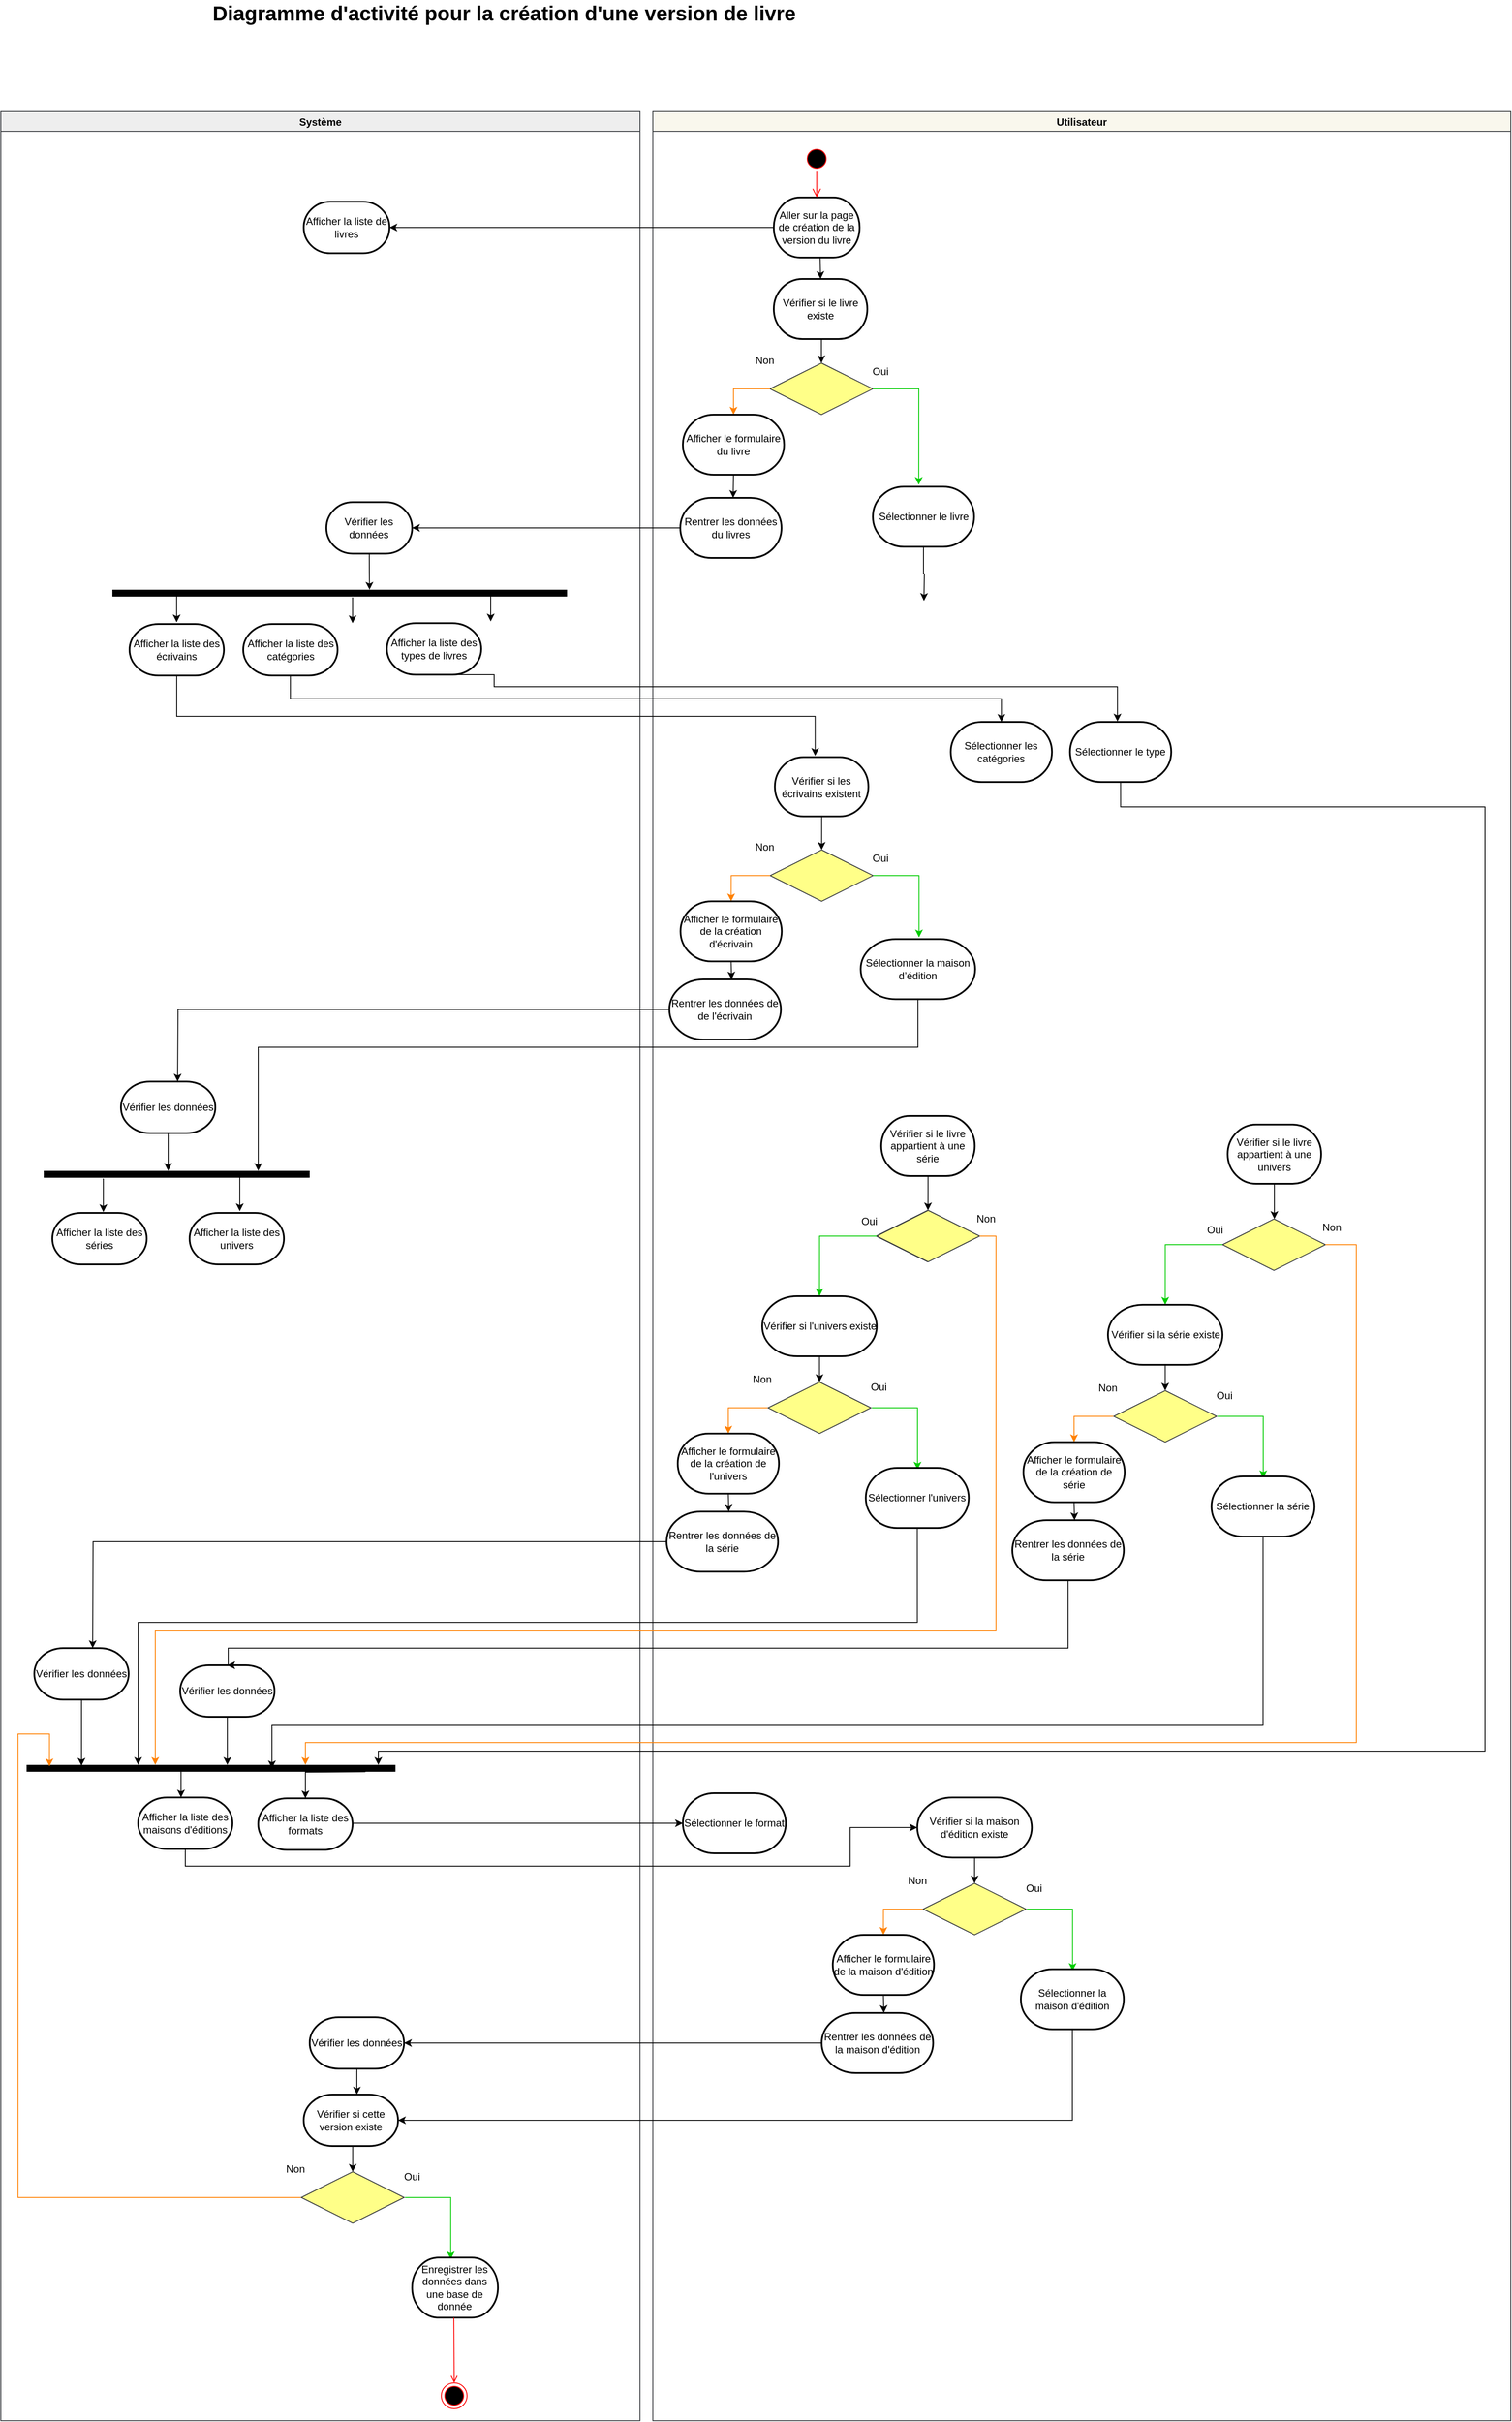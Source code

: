 <mxfile version="20.8.20" type="github"><diagram id="vqC2mFW4HvGlkNuLK0up" name="Page-1"><mxGraphModel dx="2544" dy="755" grid="1" gridSize="10" guides="1" tooltips="1" connect="1" arrows="1" fold="1" page="1" pageScale="1" pageWidth="1169" pageHeight="1654" math="0" shadow="0"><root><mxCell id="0"/><mxCell id="1" parent="0"/><mxCell id="XFr-2iS9YjRfgRAXZtEG-104" value="Système" style="swimlane;strokeWidth=1;startSize=23;fillColor=#eeeeee;strokeColor=#36393d;gradientColor=none;swimlaneFillColor=default;" parent="1" vertex="1"><mxGeometry x="-130" y="280" width="745" height="2690" as="geometry"/></mxCell><mxCell id="-LpXlav8uHPvm0gaR7sH-255" value="Afficher la liste de livres" style="strokeWidth=2;html=1;shape=mxgraph.flowchart.terminator;whiteSpace=wrap;" parent="XFr-2iS9YjRfgRAXZtEG-104" vertex="1"><mxGeometry x="353" y="105" width="100" height="60" as="geometry"/></mxCell><mxCell id="SMSk38Dg5xrXoP6J3pRU-22" style="edgeStyle=orthogonalEdgeStyle;rounded=0;orthogonalLoop=1;jettySize=auto;html=1;exitX=0.5;exitY=1;exitDx=0;exitDy=0;exitPerimeter=0;" edge="1" parent="XFr-2iS9YjRfgRAXZtEG-104" source="SMSk38Dg5xrXoP6J3pRU-20"><mxGeometry relative="1" as="geometry"><mxPoint x="429.765" y="557" as="targetPoint"/></mxGeometry></mxCell><mxCell id="SMSk38Dg5xrXoP6J3pRU-20" value="Vérifier les données" style="strokeWidth=2;html=1;shape=mxgraph.flowchart.terminator;whiteSpace=wrap;" vertex="1" parent="XFr-2iS9YjRfgRAXZtEG-104"><mxGeometry x="379.45" y="455" width="100" height="60" as="geometry"/></mxCell><mxCell id="SMSk38Dg5xrXoP6J3pRU-23" value="" style="line;strokeWidth=8;fillColor=none;align=left;verticalAlign=middle;spacingTop=-1;spacingLeft=3;spacingRight=3;rotatable=0;labelPosition=right;points=[];portConstraint=eastwest;" vertex="1" parent="XFr-2iS9YjRfgRAXZtEG-104"><mxGeometry x="130" y="557" width="530" height="8" as="geometry"/></mxCell><mxCell id="SMSk38Dg5xrXoP6J3pRU-24" value="Afficher la liste des écrivains" style="strokeWidth=2;html=1;shape=mxgraph.flowchart.terminator;whiteSpace=wrap;" vertex="1" parent="XFr-2iS9YjRfgRAXZtEG-104"><mxGeometry x="150" y="597" width="110" height="60" as="geometry"/></mxCell><mxCell id="SMSk38Dg5xrXoP6J3pRU-25" value="Afficher la liste des catégories" style="strokeWidth=2;html=1;shape=mxgraph.flowchart.terminator;whiteSpace=wrap;" vertex="1" parent="XFr-2iS9YjRfgRAXZtEG-104"><mxGeometry x="282.5" y="597" width="110" height="60" as="geometry"/></mxCell><mxCell id="SMSk38Dg5xrXoP6J3pRU-27" value="Afficher la liste des types de livres" style="strokeWidth=2;html=1;shape=mxgraph.flowchart.terminator;whiteSpace=wrap;" vertex="1" parent="XFr-2iS9YjRfgRAXZtEG-104"><mxGeometry x="450" y="596" width="110" height="60" as="geometry"/></mxCell><mxCell id="SMSk38Dg5xrXoP6J3pRU-31" style="edgeStyle=orthogonalEdgeStyle;rounded=0;orthogonalLoop=1;jettySize=auto;html=1;" edge="1" parent="XFr-2iS9YjRfgRAXZtEG-104"><mxGeometry relative="1" as="geometry"><mxPoint x="204.92" y="595" as="targetPoint"/><mxPoint x="204.92" y="565" as="sourcePoint"/><Array as="points"><mxPoint x="204.92" y="595"/></Array></mxGeometry></mxCell><mxCell id="SMSk38Dg5xrXoP6J3pRU-85" value="" style="line;strokeWidth=8;fillColor=none;align=left;verticalAlign=middle;spacingTop=-1;spacingLeft=3;spacingRight=3;rotatable=0;labelPosition=right;points=[];portConstraint=eastwest;" vertex="1" parent="XFr-2iS9YjRfgRAXZtEG-104"><mxGeometry x="50" y="1234" width="310" height="8" as="geometry"/></mxCell><mxCell id="SMSk38Dg5xrXoP6J3pRU-90" value="Afficher la liste des séries" style="strokeWidth=2;html=1;shape=mxgraph.flowchart.terminator;whiteSpace=wrap;" vertex="1" parent="XFr-2iS9YjRfgRAXZtEG-104"><mxGeometry x="60" y="1283" width="110" height="60" as="geometry"/></mxCell><mxCell id="SMSk38Dg5xrXoP6J3pRU-89" value="Afficher la liste des univers" style="strokeWidth=2;html=1;shape=mxgraph.flowchart.terminator;whiteSpace=wrap;" vertex="1" parent="XFr-2iS9YjRfgRAXZtEG-104"><mxGeometry x="220" y="1283" width="110" height="60" as="geometry"/></mxCell><mxCell id="SMSk38Dg5xrXoP6J3pRU-91" style="edgeStyle=orthogonalEdgeStyle;rounded=0;orthogonalLoop=1;jettySize=auto;html=1;entryX=0.5;entryY=0;entryDx=0;entryDy=0;" edge="1" parent="XFr-2iS9YjRfgRAXZtEG-104"><mxGeometry relative="1" as="geometry"><mxPoint x="119.48" y="1243" as="sourcePoint"/><mxPoint x="119.48" y="1282" as="targetPoint"/><Array as="points"><mxPoint x="119" y="1253"/><mxPoint x="119" y="1253"/></Array></mxGeometry></mxCell><mxCell id="SMSk38Dg5xrXoP6J3pRU-131" value="" style="line;strokeWidth=8;fillColor=none;align=left;verticalAlign=middle;spacingTop=-1;spacingLeft=3;spacingRight=3;rotatable=0;labelPosition=right;points=[];portConstraint=eastwest;" vertex="1" parent="XFr-2iS9YjRfgRAXZtEG-104"><mxGeometry x="30" y="1926" width="430" height="8" as="geometry"/></mxCell><mxCell id="SMSk38Dg5xrXoP6J3pRU-28" value="Afficher la liste des maisons d'éditions" style="strokeWidth=2;html=1;shape=mxgraph.flowchart.terminator;whiteSpace=wrap;" vertex="1" parent="XFr-2iS9YjRfgRAXZtEG-104"><mxGeometry x="160" y="1964" width="110" height="60" as="geometry"/></mxCell><mxCell id="SMSk38Dg5xrXoP6J3pRU-26" value="Afficher la liste des formats" style="strokeWidth=2;html=1;shape=mxgraph.flowchart.terminator;whiteSpace=wrap;" vertex="1" parent="XFr-2iS9YjRfgRAXZtEG-104"><mxGeometry x="300" y="1965" width="110" height="60" as="geometry"/></mxCell><mxCell id="SMSk38Dg5xrXoP6J3pRU-132" style="edgeStyle=orthogonalEdgeStyle;rounded=0;orthogonalLoop=1;jettySize=auto;html=1;entryX=0.5;entryY=0;entryDx=0;entryDy=0;" edge="1" parent="XFr-2iS9YjRfgRAXZtEG-104"><mxGeometry relative="1" as="geometry"><mxPoint x="210" y="1934" as="sourcePoint"/><mxPoint x="210" y="1964" as="targetPoint"/><Array as="points"><mxPoint x="210" y="1954"/><mxPoint x="210" y="1954"/></Array></mxGeometry></mxCell><mxCell id="SMSk38Dg5xrXoP6J3pRU-150" style="edgeStyle=orthogonalEdgeStyle;rounded=0;orthogonalLoop=1;jettySize=auto;html=1;exitX=0.5;exitY=1;exitDx=0;exitDy=0;exitPerimeter=0;" edge="1" parent="XFr-2iS9YjRfgRAXZtEG-104" source="SMSk38Dg5xrXoP6J3pRU-149"><mxGeometry relative="1" as="geometry"><mxPoint x="195" y="1234" as="targetPoint"/><mxPoint x="135" y="1194" as="sourcePoint"/><Array as="points"><mxPoint x="195" y="1234"/></Array></mxGeometry></mxCell><mxCell id="SMSk38Dg5xrXoP6J3pRU-149" value="Vérifier les données" style="strokeWidth=2;html=1;shape=mxgraph.flowchart.terminator;whiteSpace=wrap;" vertex="1" parent="XFr-2iS9YjRfgRAXZtEG-104"><mxGeometry x="140" y="1130" width="110" height="60" as="geometry"/></mxCell><mxCell id="SMSk38Dg5xrXoP6J3pRU-152" style="edgeStyle=orthogonalEdgeStyle;rounded=0;orthogonalLoop=1;jettySize=auto;html=1;exitX=0.5;exitY=1;exitDx=0;exitDy=0;exitPerimeter=0;" edge="1" parent="XFr-2iS9YjRfgRAXZtEG-104" source="SMSk38Dg5xrXoP6J3pRU-151"><mxGeometry relative="1" as="geometry"><mxPoint x="264" y="1926" as="targetPoint"/><mxPoint x="264" y="1876" as="sourcePoint"/></mxGeometry></mxCell><mxCell id="SMSk38Dg5xrXoP6J3pRU-151" value="Vérifier les données" style="strokeWidth=2;html=1;shape=mxgraph.flowchart.terminator;whiteSpace=wrap;" vertex="1" parent="XFr-2iS9YjRfgRAXZtEG-104"><mxGeometry x="209" y="1810" width="110" height="60" as="geometry"/></mxCell><mxCell id="SMSk38Dg5xrXoP6J3pRU-156" style="edgeStyle=orthogonalEdgeStyle;rounded=0;orthogonalLoop=1;jettySize=auto;html=1;" edge="1" parent="XFr-2iS9YjRfgRAXZtEG-104"><mxGeometry relative="1" as="geometry"><mxPoint x="94" y="1927" as="targetPoint"/><mxPoint x="94" y="1850" as="sourcePoint"/><Array as="points"><mxPoint x="94" y="1917"/><mxPoint x="94" y="1917"/></Array></mxGeometry></mxCell><mxCell id="SMSk38Dg5xrXoP6J3pRU-153" value="Vérifier les données" style="strokeWidth=2;html=1;shape=mxgraph.flowchart.terminator;whiteSpace=wrap;" vertex="1" parent="XFr-2iS9YjRfgRAXZtEG-104"><mxGeometry x="39" y="1790" width="110" height="60" as="geometry"/></mxCell><mxCell id="SMSk38Dg5xrXoP6J3pRU-161" style="edgeStyle=orthogonalEdgeStyle;rounded=0;orthogonalLoop=1;jettySize=auto;html=1;" edge="1" parent="XFr-2iS9YjRfgRAXZtEG-104" source="SMSk38Dg5xrXoP6J3pRU-158"><mxGeometry relative="1" as="geometry"><mxPoint x="415" y="2310" as="targetPoint"/></mxGeometry></mxCell><mxCell id="SMSk38Dg5xrXoP6J3pRU-158" value="Vérifier les données" style="strokeWidth=2;html=1;shape=mxgraph.flowchart.terminator;whiteSpace=wrap;" vertex="1" parent="XFr-2iS9YjRfgRAXZtEG-104"><mxGeometry x="360" y="2220" width="110" height="60" as="geometry"/></mxCell><mxCell id="SMSk38Dg5xrXoP6J3pRU-160" value="Vérifier si cette version existe" style="strokeWidth=2;html=1;shape=mxgraph.flowchart.terminator;whiteSpace=wrap;" vertex="1" parent="XFr-2iS9YjRfgRAXZtEG-104"><mxGeometry x="353" y="2310" width="110" height="60" as="geometry"/></mxCell><mxCell id="SMSk38Dg5xrXoP6J3pRU-180" value="" style="shape=rhombus;perimeter=rhombusPerimeter;whiteSpace=wrap;html=1;align=center;fillColor=#ffff88;strokeColor=#36393d;" vertex="1" parent="XFr-2iS9YjRfgRAXZtEG-104"><mxGeometry x="350.13" y="2400" width="120" height="60" as="geometry"/></mxCell><mxCell id="SMSk38Dg5xrXoP6J3pRU-181" style="edgeStyle=orthogonalEdgeStyle;rounded=0;orthogonalLoop=1;jettySize=auto;html=1;entryX=0.5;entryY=0;entryDx=0;entryDy=0;" edge="1" parent="XFr-2iS9YjRfgRAXZtEG-104" target="SMSk38Dg5xrXoP6J3pRU-180"><mxGeometry relative="1" as="geometry"><mxPoint x="410.13" y="2370" as="sourcePoint"/></mxGeometry></mxCell><mxCell id="SMSk38Dg5xrXoP6J3pRU-182" value="Oui" style="text;html=1;align=center;verticalAlign=middle;resizable=0;points=[];autosize=1;strokeColor=none;fillColor=none;" vertex="1" parent="XFr-2iS9YjRfgRAXZtEG-104"><mxGeometry x="464.13" y="2396" width="30" height="20" as="geometry"/></mxCell><mxCell id="SMSk38Dg5xrXoP6J3pRU-183" style="edgeStyle=orthogonalEdgeStyle;rounded=0;orthogonalLoop=1;jettySize=auto;html=1;endArrow=classic;endFill=1;strokeColor=#00CC00;exitX=1;exitY=0.5;exitDx=0;exitDy=0;" edge="1" parent="XFr-2iS9YjRfgRAXZtEG-104"><mxGeometry relative="1" as="geometry"><mxPoint x="524.38" y="2502" as="targetPoint"/><Array as="points"><mxPoint x="524.38" y="2430"/><mxPoint x="524.38" y="2502"/></Array><mxPoint x="471.13" y="2430" as="sourcePoint"/></mxGeometry></mxCell><mxCell id="SMSk38Dg5xrXoP6J3pRU-185" value="Non" style="text;html=1;align=center;verticalAlign=middle;resizable=0;points=[];autosize=1;strokeColor=none;fillColor=none;" vertex="1" parent="XFr-2iS9YjRfgRAXZtEG-104"><mxGeometry x="322.88" y="2387" width="40" height="20" as="geometry"/></mxCell><mxCell id="SMSk38Dg5xrXoP6J3pRU-187" style="edgeStyle=orthogonalEdgeStyle;rounded=0;orthogonalLoop=1;jettySize=auto;html=1;endArrow=classic;endFill=1;strokeColor=#FF8000;exitX=0;exitY=0.5;exitDx=0;exitDy=0;entryX=0.062;entryY=0.208;entryDx=0;entryDy=0;entryPerimeter=0;" edge="1" parent="XFr-2iS9YjRfgRAXZtEG-104" target="SMSk38Dg5xrXoP6J3pRU-131"><mxGeometry relative="1" as="geometry"><mxPoint x="349.63" y="2430" as="sourcePoint"/><mxPoint x="30" y="1957.333" as="targetPoint"/><Array as="points"><mxPoint x="20" y="2430"/><mxPoint x="20" y="1890"/><mxPoint x="57" y="1890"/></Array></mxGeometry></mxCell><mxCell id="SMSk38Dg5xrXoP6J3pRU-190" value="Enregistrer les données dans une base de donnée" style="strokeWidth=2;html=1;shape=mxgraph.flowchart.terminator;whiteSpace=wrap;" vertex="1" parent="XFr-2iS9YjRfgRAXZtEG-104"><mxGeometry x="479.45" y="2500" width="100" height="70" as="geometry"/></mxCell><mxCell id="XFr-2iS9YjRfgRAXZtEG-103" value="Utilisateur" style="swimlane;strokeWidth=1;startSize=23;fillColor=#f9f7ed;strokeColor=#36393d;swimlaneFillColor=default;" parent="1" vertex="1"><mxGeometry x="630" y="280" width="1000" height="2690" as="geometry"/></mxCell><mxCell id="-LpXlav8uHPvm0gaR7sH-252" value="" style="ellipse;html=1;shape=startState;fillColor=#000000;strokeColor=#ff0000;" parent="XFr-2iS9YjRfgRAXZtEG-103" vertex="1"><mxGeometry x="176" y="40" width="30" height="30" as="geometry"/></mxCell><mxCell id="-LpXlav8uHPvm0gaR7sH-254" value="Aller sur la page de création de la version du livre" style="strokeWidth=2;html=1;shape=mxgraph.flowchart.terminator;whiteSpace=wrap;" parent="XFr-2iS9YjRfgRAXZtEG-103" vertex="1"><mxGeometry x="141" y="100" width="100" height="70" as="geometry"/></mxCell><mxCell id="-LpXlav8uHPvm0gaR7sH-253" value="" style="edgeStyle=orthogonalEdgeStyle;html=1;verticalAlign=bottom;endArrow=open;endSize=8;strokeColor=#ff0000;rounded=0;entryX=0.5;entryY=0;entryDx=0;entryDy=0;entryPerimeter=0;" parent="XFr-2iS9YjRfgRAXZtEG-103" source="-LpXlav8uHPvm0gaR7sH-252" target="-LpXlav8uHPvm0gaR7sH-254" edge="1"><mxGeometry relative="1" as="geometry"><mxPoint x="-14" y="90" as="targetPoint"/></mxGeometry></mxCell><mxCell id="-LpXlav8uHPvm0gaR7sH-261" style="edgeStyle=orthogonalEdgeStyle;rounded=0;orthogonalLoop=1;jettySize=auto;html=1;exitX=0.5;exitY=1;exitDx=0;exitDy=0;exitPerimeter=0;" parent="XFr-2iS9YjRfgRAXZtEG-103" edge="1"><mxGeometry relative="1" as="geometry"><mxPoint x="328" y="180" as="sourcePoint"/><mxPoint x="328" y="180" as="targetPoint"/></mxGeometry></mxCell><mxCell id="SMSk38Dg5xrXoP6J3pRU-1" value="Vérifier si le livre existe" style="strokeWidth=2;html=1;shape=mxgraph.flowchart.terminator;whiteSpace=wrap;" vertex="1" parent="XFr-2iS9YjRfgRAXZtEG-103"><mxGeometry x="141" y="195" width="109" height="70" as="geometry"/></mxCell><mxCell id="SMSk38Dg5xrXoP6J3pRU-6" style="edgeStyle=orthogonalEdgeStyle;rounded=0;orthogonalLoop=1;jettySize=auto;html=1;exitX=0.5;exitY=1;exitDx=0;exitDy=0;exitPerimeter=0;entryX=0.5;entryY=0;entryDx=0;entryDy=0;entryPerimeter=0;" edge="1" parent="XFr-2iS9YjRfgRAXZtEG-103" target="SMSk38Dg5xrXoP6J3pRU-1"><mxGeometry relative="1" as="geometry"><mxPoint x="195" y="170" as="sourcePoint"/></mxGeometry></mxCell><mxCell id="SMSk38Dg5xrXoP6J3pRU-13" value="" style="shape=rhombus;perimeter=rhombusPerimeter;whiteSpace=wrap;html=1;align=center;fillColor=#ffff88;strokeColor=#36393d;" vertex="1" parent="XFr-2iS9YjRfgRAXZtEG-103"><mxGeometry x="136.5" y="293" width="120" height="60" as="geometry"/></mxCell><mxCell id="SMSk38Dg5xrXoP6J3pRU-14" value="" style="edgeStyle=orthogonalEdgeStyle;rounded=0;orthogonalLoop=1;jettySize=auto;html=1;exitX=0.5;exitY=1;exitDx=0;exitDy=0;exitPerimeter=0;entryX=0.5;entryY=0;entryDx=0;entryDy=0;entryPerimeter=0;startArrow=none;endArrow=classic;endFill=1;" edge="1" parent="XFr-2iS9YjRfgRAXZtEG-103" target="SMSk38Dg5xrXoP6J3pRU-13"><mxGeometry relative="1" as="geometry"><mxPoint x="192" y="265" as="sourcePoint"/><mxPoint x="357" y="872" as="targetPoint"/></mxGeometry></mxCell><mxCell id="SMSk38Dg5xrXoP6J3pRU-15" value="Non" style="text;html=1;align=center;verticalAlign=middle;resizable=0;points=[];autosize=1;strokeColor=none;fillColor=none;" vertex="1" parent="XFr-2iS9YjRfgRAXZtEG-103"><mxGeometry x="110" y="280" width="40" height="20" as="geometry"/></mxCell><mxCell id="SMSk38Dg5xrXoP6J3pRU-19" value="Rentrer les données du livres" style="strokeWidth=2;html=1;shape=mxgraph.flowchart.terminator;whiteSpace=wrap;" vertex="1" parent="XFr-2iS9YjRfgRAXZtEG-103"><mxGeometry x="32" y="450" width="118" height="70" as="geometry"/></mxCell><mxCell id="SMSk38Dg5xrXoP6J3pRU-18" style="edgeStyle=orthogonalEdgeStyle;rounded=0;orthogonalLoop=1;jettySize=auto;html=1;endArrow=classic;endFill=1;strokeColor=#FF8000;exitX=0;exitY=0.5;exitDx=0;exitDy=0;entryX=0.5;entryY=0;entryDx=0;entryDy=0;entryPerimeter=0;" edge="1" parent="XFr-2iS9YjRfgRAXZtEG-103" source="SMSk38Dg5xrXoP6J3pRU-13" target="SMSk38Dg5xrXoP6J3pRU-80"><mxGeometry relative="1" as="geometry"><mxPoint x="140" y="330" as="sourcePoint"/><mxPoint x="40" y="323" as="targetPoint"/><Array as="points"><mxPoint x="94" y="323"/></Array></mxGeometry></mxCell><mxCell id="SMSk38Dg5xrXoP6J3pRU-16" value="Oui" style="text;html=1;align=center;verticalAlign=middle;resizable=0;points=[];autosize=1;strokeColor=none;fillColor=none;" vertex="1" parent="XFr-2iS9YjRfgRAXZtEG-103"><mxGeometry x="250" y="293" width="30" height="20" as="geometry"/></mxCell><mxCell id="SMSk38Dg5xrXoP6J3pRU-17" style="edgeStyle=orthogonalEdgeStyle;rounded=0;orthogonalLoop=1;jettySize=auto;html=1;endArrow=classic;endFill=1;strokeColor=#00CC00;exitX=1;exitY=0.5;exitDx=0;exitDy=0;entryX=0.453;entryY=-0.032;entryDx=0;entryDy=0;entryPerimeter=0;" edge="1" parent="XFr-2iS9YjRfgRAXZtEG-103" source="SMSk38Dg5xrXoP6J3pRU-13" target="SMSk38Dg5xrXoP6J3pRU-56"><mxGeometry relative="1" as="geometry"><mxPoint x="310" y="390" as="targetPoint"/><Array as="points"><mxPoint x="310" y="323"/></Array><mxPoint x="260" y="320" as="sourcePoint"/></mxGeometry></mxCell><mxCell id="SMSk38Dg5xrXoP6J3pRU-56" value="Sélectionner le livre" style="strokeWidth=2;html=1;shape=mxgraph.flowchart.terminator;whiteSpace=wrap;" vertex="1" parent="XFr-2iS9YjRfgRAXZtEG-103"><mxGeometry x="256.5" y="437" width="118" height="70" as="geometry"/></mxCell><mxCell id="SMSk38Dg5xrXoP6J3pRU-78" style="edgeStyle=orthogonalEdgeStyle;rounded=0;orthogonalLoop=1;jettySize=auto;html=1;entryX=0.5;entryY=0;entryDx=0;entryDy=0;" edge="1" parent="XFr-2iS9YjRfgRAXZtEG-103" source="SMSk38Dg5xrXoP6J3pRU-58" target="SMSk38Dg5xrXoP6J3pRU-71"><mxGeometry relative="1" as="geometry"/></mxCell><mxCell id="SMSk38Dg5xrXoP6J3pRU-58" value="Vérifier si les écrivains existent" style="strokeWidth=2;html=1;shape=mxgraph.flowchart.terminator;whiteSpace=wrap;" vertex="1" parent="XFr-2iS9YjRfgRAXZtEG-103"><mxGeometry x="142.25" y="752" width="109" height="69" as="geometry"/></mxCell><mxCell id="SMSk38Dg5xrXoP6J3pRU-71" value="" style="shape=rhombus;perimeter=rhombusPerimeter;whiteSpace=wrap;html=1;align=center;fillColor=#ffff88;strokeColor=#36393d;" vertex="1" parent="XFr-2iS9YjRfgRAXZtEG-103"><mxGeometry x="136.75" y="860" width="120" height="60" as="geometry"/></mxCell><mxCell id="SMSk38Dg5xrXoP6J3pRU-72" value="Non" style="text;html=1;align=center;verticalAlign=middle;resizable=0;points=[];autosize=1;strokeColor=none;fillColor=none;" vertex="1" parent="XFr-2iS9YjRfgRAXZtEG-103"><mxGeometry x="110.25" y="847" width="40" height="20" as="geometry"/></mxCell><mxCell id="SMSk38Dg5xrXoP6J3pRU-86" style="edgeStyle=orthogonalEdgeStyle;rounded=0;orthogonalLoop=1;jettySize=auto;html=1;" edge="1" parent="XFr-2iS9YjRfgRAXZtEG-103" source="SMSk38Dg5xrXoP6J3pRU-73"><mxGeometry relative="1" as="geometry"><mxPoint x="-554" y="1130" as="targetPoint"/></mxGeometry></mxCell><mxCell id="SMSk38Dg5xrXoP6J3pRU-73" value="Rentrer les données de de l'écrivain" style="strokeWidth=2;html=1;shape=mxgraph.flowchart.terminator;whiteSpace=wrap;" vertex="1" parent="XFr-2iS9YjRfgRAXZtEG-103"><mxGeometry x="19.25" y="1011" width="130" height="70" as="geometry"/></mxCell><mxCell id="SMSk38Dg5xrXoP6J3pRU-74" style="edgeStyle=orthogonalEdgeStyle;rounded=0;orthogonalLoop=1;jettySize=auto;html=1;endArrow=classic;endFill=1;strokeColor=#FF8000;exitX=0;exitY=0.5;exitDx=0;exitDy=0;entryX=0.5;entryY=0;entryDx=0;entryDy=0;entryPerimeter=0;" edge="1" parent="XFr-2iS9YjRfgRAXZtEG-103" source="SMSk38Dg5xrXoP6J3pRU-71" target="SMSk38Dg5xrXoP6J3pRU-83"><mxGeometry relative="1" as="geometry"><mxPoint x="140.25" y="897" as="sourcePoint"/><mxPoint x="91.25" y="911" as="targetPoint"/><Array as="points"><mxPoint x="91.25" y="890"/></Array></mxGeometry></mxCell><mxCell id="SMSk38Dg5xrXoP6J3pRU-75" value="Oui" style="text;html=1;align=center;verticalAlign=middle;resizable=0;points=[];autosize=1;strokeColor=none;fillColor=none;" vertex="1" parent="XFr-2iS9YjRfgRAXZtEG-103"><mxGeometry x="250.25" y="860" width="30" height="20" as="geometry"/></mxCell><mxCell id="SMSk38Dg5xrXoP6J3pRU-76" style="edgeStyle=orthogonalEdgeStyle;rounded=0;orthogonalLoop=1;jettySize=auto;html=1;endArrow=classic;endFill=1;strokeColor=#00CC00;exitX=1;exitY=0.5;exitDx=0;exitDy=0;" edge="1" parent="XFr-2iS9YjRfgRAXZtEG-103" source="SMSk38Dg5xrXoP6J3pRU-71"><mxGeometry relative="1" as="geometry"><mxPoint x="310.25" y="962" as="targetPoint"/><Array as="points"><mxPoint x="310.25" y="890"/><mxPoint x="310.25" y="962"/></Array><mxPoint x="260.25" y="887" as="sourcePoint"/></mxGeometry></mxCell><mxCell id="SMSk38Dg5xrXoP6J3pRU-77" value="Sélectionner la maison d’édition" style="strokeWidth=2;html=1;shape=mxgraph.flowchart.terminator;whiteSpace=wrap;" vertex="1" parent="XFr-2iS9YjRfgRAXZtEG-103"><mxGeometry x="242.25" y="964" width="133.5" height="70" as="geometry"/></mxCell><mxCell id="SMSk38Dg5xrXoP6J3pRU-81" style="edgeStyle=orthogonalEdgeStyle;rounded=0;orthogonalLoop=1;jettySize=auto;html=1;exitX=0.5;exitY=1;exitDx=0;exitDy=0;exitPerimeter=0;" edge="1" parent="XFr-2iS9YjRfgRAXZtEG-103" source="SMSk38Dg5xrXoP6J3pRU-80"><mxGeometry relative="1" as="geometry"><mxPoint x="93.565" y="450" as="targetPoint"/></mxGeometry></mxCell><mxCell id="SMSk38Dg5xrXoP6J3pRU-80" value="Afficher le formulaire du livre" style="strokeWidth=2;html=1;shape=mxgraph.flowchart.terminator;whiteSpace=wrap;" vertex="1" parent="XFr-2iS9YjRfgRAXZtEG-103"><mxGeometry x="35" y="353" width="118" height="70" as="geometry"/></mxCell><mxCell id="SMSk38Dg5xrXoP6J3pRU-84" style="edgeStyle=orthogonalEdgeStyle;rounded=0;orthogonalLoop=1;jettySize=auto;html=1;exitX=0.5;exitY=1;exitDx=0;exitDy=0;exitPerimeter=0;" edge="1" parent="XFr-2iS9YjRfgRAXZtEG-103" source="SMSk38Dg5xrXoP6J3pRU-83"><mxGeometry relative="1" as="geometry"><mxPoint x="91.75" y="1011" as="targetPoint"/></mxGeometry></mxCell><mxCell id="SMSk38Dg5xrXoP6J3pRU-83" value="Afficher le formulaire de la création d'écrivain" style="strokeWidth=2;html=1;shape=mxgraph.flowchart.terminator;whiteSpace=wrap;" vertex="1" parent="XFr-2iS9YjRfgRAXZtEG-103"><mxGeometry x="32.25" y="920" width="118" height="70" as="geometry"/></mxCell><mxCell id="SMSk38Dg5xrXoP6J3pRU-98" style="edgeStyle=orthogonalEdgeStyle;rounded=0;orthogonalLoop=1;jettySize=auto;html=1;" edge="1" parent="XFr-2iS9YjRfgRAXZtEG-103" source="SMSk38Dg5xrXoP6J3pRU-94"><mxGeometry relative="1" as="geometry"><mxPoint x="320.75" y="1280" as="targetPoint"/></mxGeometry></mxCell><mxCell id="SMSk38Dg5xrXoP6J3pRU-94" value="Vérifier si le livre appartient à une série" style="strokeWidth=2;html=1;shape=mxgraph.flowchart.terminator;whiteSpace=wrap;" vertex="1" parent="XFr-2iS9YjRfgRAXZtEG-103"><mxGeometry x="266.25" y="1170" width="109" height="70" as="geometry"/></mxCell><mxCell id="SMSk38Dg5xrXoP6J3pRU-99" style="edgeStyle=orthogonalEdgeStyle;rounded=0;orthogonalLoop=1;jettySize=auto;html=1;" edge="1" parent="XFr-2iS9YjRfgRAXZtEG-103" source="SMSk38Dg5xrXoP6J3pRU-95"><mxGeometry relative="1" as="geometry"><mxPoint x="724.5" y="1290" as="targetPoint"/></mxGeometry></mxCell><mxCell id="SMSk38Dg5xrXoP6J3pRU-95" value="Vérifier si le livre appartient à une univers" style="strokeWidth=2;html=1;shape=mxgraph.flowchart.terminator;whiteSpace=wrap;" vertex="1" parent="XFr-2iS9YjRfgRAXZtEG-103"><mxGeometry x="670" y="1180" width="109" height="69" as="geometry"/></mxCell><mxCell id="SMSk38Dg5xrXoP6J3pRU-96" value="" style="shape=rhombus;perimeter=rhombusPerimeter;whiteSpace=wrap;html=1;align=center;fillColor=#ffff88;strokeColor=#36393d;" vertex="1" parent="XFr-2iS9YjRfgRAXZtEG-103"><mxGeometry x="260.25" y="1280" width="120" height="60" as="geometry"/></mxCell><mxCell id="SMSk38Dg5xrXoP6J3pRU-97" value="" style="shape=rhombus;perimeter=rhombusPerimeter;whiteSpace=wrap;html=1;align=center;fillColor=#ffff88;strokeColor=#36393d;" vertex="1" parent="XFr-2iS9YjRfgRAXZtEG-103"><mxGeometry x="664" y="1290" width="120" height="60" as="geometry"/></mxCell><mxCell id="SMSk38Dg5xrXoP6J3pRU-100" value="Oui" style="text;html=1;align=center;verticalAlign=middle;resizable=0;points=[];autosize=1;strokeColor=none;fillColor=none;" vertex="1" parent="XFr-2iS9YjRfgRAXZtEG-103"><mxGeometry x="640" y="1293" width="30" height="20" as="geometry"/></mxCell><mxCell id="SMSk38Dg5xrXoP6J3pRU-101" style="edgeStyle=orthogonalEdgeStyle;rounded=0;orthogonalLoop=1;jettySize=auto;html=1;endArrow=classic;endFill=1;strokeColor=#00CC00;exitX=0;exitY=0.5;exitDx=0;exitDy=0;entryX=0.5;entryY=0;entryDx=0;entryDy=0;entryPerimeter=0;" edge="1" parent="XFr-2iS9YjRfgRAXZtEG-103" source="SMSk38Dg5xrXoP6J3pRU-97" target="SMSk38Dg5xrXoP6J3pRU-102"><mxGeometry relative="1" as="geometry"><mxPoint x="837.25" y="1392" as="targetPoint"/><Array as="points"><mxPoint x="597" y="1320"/></Array><mxPoint x="784" y="1320" as="sourcePoint"/></mxGeometry></mxCell><mxCell id="SMSk38Dg5xrXoP6J3pRU-104" style="edgeStyle=orthogonalEdgeStyle;rounded=0;orthogonalLoop=1;jettySize=auto;html=1;entryX=0.5;entryY=0;entryDx=0;entryDy=0;" edge="1" parent="XFr-2iS9YjRfgRAXZtEG-103" source="SMSk38Dg5xrXoP6J3pRU-102" target="SMSk38Dg5xrXoP6J3pRU-103"><mxGeometry relative="1" as="geometry"/></mxCell><mxCell id="SMSk38Dg5xrXoP6J3pRU-102" value="Vérifier si la série existe" style="strokeWidth=2;html=1;shape=mxgraph.flowchart.terminator;whiteSpace=wrap;" vertex="1" parent="XFr-2iS9YjRfgRAXZtEG-103"><mxGeometry x="530.5" y="1390" width="133.5" height="70" as="geometry"/></mxCell><mxCell id="SMSk38Dg5xrXoP6J3pRU-103" value="" style="shape=rhombus;perimeter=rhombusPerimeter;whiteSpace=wrap;html=1;align=center;fillColor=#ffff88;strokeColor=#36393d;" vertex="1" parent="XFr-2iS9YjRfgRAXZtEG-103"><mxGeometry x="537.25" y="1490" width="120" height="60" as="geometry"/></mxCell><mxCell id="SMSk38Dg5xrXoP6J3pRU-105" value="Oui" style="text;html=1;align=center;verticalAlign=middle;resizable=0;points=[];autosize=1;strokeColor=none;fillColor=none;" vertex="1" parent="XFr-2iS9YjRfgRAXZtEG-103"><mxGeometry x="651.25" y="1486" width="30" height="20" as="geometry"/></mxCell><mxCell id="SMSk38Dg5xrXoP6J3pRU-106" style="edgeStyle=orthogonalEdgeStyle;rounded=0;orthogonalLoop=1;jettySize=auto;html=1;endArrow=classic;endFill=1;strokeColor=#00CC00;exitX=1;exitY=0.5;exitDx=0;exitDy=0;" edge="1" parent="XFr-2iS9YjRfgRAXZtEG-103"><mxGeometry relative="1" as="geometry"><mxPoint x="711.5" y="1592" as="targetPoint"/><Array as="points"><mxPoint x="711.5" y="1520"/><mxPoint x="711.5" y="1592"/></Array><mxPoint x="658.25" y="1520" as="sourcePoint"/></mxGeometry></mxCell><mxCell id="SMSk38Dg5xrXoP6J3pRU-148" style="edgeStyle=orthogonalEdgeStyle;rounded=0;orthogonalLoop=1;jettySize=auto;html=1;" edge="1" parent="XFr-2iS9YjRfgRAXZtEG-103" source="SMSk38Dg5xrXoP6J3pRU-107"><mxGeometry relative="1" as="geometry"><mxPoint x="-444" y="1930" as="targetPoint"/><Array as="points"><mxPoint x="711" y="1880"/><mxPoint x="-444" y="1880"/></Array></mxGeometry></mxCell><mxCell id="SMSk38Dg5xrXoP6J3pRU-107" value="Sélectionner la série" style="strokeWidth=2;html=1;shape=mxgraph.flowchart.terminator;whiteSpace=wrap;" vertex="1" parent="XFr-2iS9YjRfgRAXZtEG-103"><mxGeometry x="651.25" y="1590" width="120" height="70" as="geometry"/></mxCell><mxCell id="SMSk38Dg5xrXoP6J3pRU-108" value="Non" style="text;html=1;align=center;verticalAlign=middle;resizable=0;points=[];autosize=1;strokeColor=none;fillColor=none;" vertex="1" parent="XFr-2iS9YjRfgRAXZtEG-103"><mxGeometry x="510" y="1477" width="40" height="20" as="geometry"/></mxCell><mxCell id="SMSk38Dg5xrXoP6J3pRU-109" value="Rentrer les données de la série" style="strokeWidth=2;html=1;shape=mxgraph.flowchart.terminator;whiteSpace=wrap;" vertex="1" parent="XFr-2iS9YjRfgRAXZtEG-103"><mxGeometry x="419" y="1641" width="130" height="70" as="geometry"/></mxCell><mxCell id="SMSk38Dg5xrXoP6J3pRU-110" style="edgeStyle=orthogonalEdgeStyle;rounded=0;orthogonalLoop=1;jettySize=auto;html=1;endArrow=classic;endFill=1;strokeColor=#FF8000;exitX=0;exitY=0.5;exitDx=0;exitDy=0;entryX=0.5;entryY=0;entryDx=0;entryDy=0;entryPerimeter=0;" edge="1" parent="XFr-2iS9YjRfgRAXZtEG-103" target="SMSk38Dg5xrXoP6J3pRU-112"><mxGeometry relative="1" as="geometry"><mxPoint x="536.75" y="1520" as="sourcePoint"/><mxPoint x="491" y="1541" as="targetPoint"/><Array as="points"><mxPoint x="491" y="1520"/></Array></mxGeometry></mxCell><mxCell id="SMSk38Dg5xrXoP6J3pRU-111" style="edgeStyle=orthogonalEdgeStyle;rounded=0;orthogonalLoop=1;jettySize=auto;html=1;exitX=0.5;exitY=1;exitDx=0;exitDy=0;exitPerimeter=0;" edge="1" parent="XFr-2iS9YjRfgRAXZtEG-103" source="SMSk38Dg5xrXoP6J3pRU-112"><mxGeometry relative="1" as="geometry"><mxPoint x="491.5" y="1641" as="targetPoint"/></mxGeometry></mxCell><mxCell id="SMSk38Dg5xrXoP6J3pRU-112" value="Afficher le formulaire de la création de série" style="strokeWidth=2;html=1;shape=mxgraph.flowchart.terminator;whiteSpace=wrap;" vertex="1" parent="XFr-2iS9YjRfgRAXZtEG-103"><mxGeometry x="432" y="1550" width="118" height="70" as="geometry"/></mxCell><mxCell id="SMSk38Dg5xrXoP6J3pRU-113" value="Non" style="text;html=1;align=center;verticalAlign=middle;resizable=0;points=[];autosize=1;strokeColor=none;fillColor=none;" vertex="1" parent="XFr-2iS9YjRfgRAXZtEG-103"><mxGeometry x="771.25" y="1290" width="40" height="20" as="geometry"/></mxCell><mxCell id="SMSk38Dg5xrXoP6J3pRU-114" style="edgeStyle=orthogonalEdgeStyle;rounded=0;orthogonalLoop=1;jettySize=auto;html=1;endArrow=classic;endFill=1;strokeColor=#FF8000;" edge="1" parent="XFr-2iS9YjRfgRAXZtEG-103" target="SMSk38Dg5xrXoP6J3pRU-131"><mxGeometry relative="1" as="geometry"><mxPoint x="784" y="1320" as="sourcePoint"/><mxPoint x="784" y="1404" as="targetPoint"/><Array as="points"><mxPoint x="820" y="1320"/><mxPoint x="820" y="1900"/><mxPoint x="-405" y="1900"/></Array></mxGeometry></mxCell><mxCell id="SMSk38Dg5xrXoP6J3pRU-49" value="Sélectionner le format" style="strokeWidth=2;html=1;shape=mxgraph.flowchart.terminator;whiteSpace=wrap;" vertex="1" parent="XFr-2iS9YjRfgRAXZtEG-103"><mxGeometry x="35" y="1959" width="120" height="70" as="geometry"/></mxCell><mxCell id="SMSk38Dg5xrXoP6J3pRU-136" value="Vérifier si la maison d'édition existe" style="strokeWidth=2;html=1;shape=mxgraph.flowchart.terminator;whiteSpace=wrap;" vertex="1" parent="XFr-2iS9YjRfgRAXZtEG-103"><mxGeometry x="308.25" y="1964" width="133.5" height="70" as="geometry"/></mxCell><mxCell id="SMSk38Dg5xrXoP6J3pRU-137" value="" style="shape=rhombus;perimeter=rhombusPerimeter;whiteSpace=wrap;html=1;align=center;fillColor=#ffff88;strokeColor=#36393d;" vertex="1" parent="XFr-2iS9YjRfgRAXZtEG-103"><mxGeometry x="315" y="2064" width="120" height="60" as="geometry"/></mxCell><mxCell id="SMSk38Dg5xrXoP6J3pRU-135" style="edgeStyle=orthogonalEdgeStyle;rounded=0;orthogonalLoop=1;jettySize=auto;html=1;entryX=0.5;entryY=0;entryDx=0;entryDy=0;" edge="1" parent="XFr-2iS9YjRfgRAXZtEG-103" source="SMSk38Dg5xrXoP6J3pRU-136" target="SMSk38Dg5xrXoP6J3pRU-137"><mxGeometry relative="1" as="geometry"/></mxCell><mxCell id="SMSk38Dg5xrXoP6J3pRU-138" value="Oui" style="text;html=1;align=center;verticalAlign=middle;resizable=0;points=[];autosize=1;strokeColor=none;fillColor=none;" vertex="1" parent="XFr-2iS9YjRfgRAXZtEG-103"><mxGeometry x="429" y="2060" width="30" height="20" as="geometry"/></mxCell><mxCell id="SMSk38Dg5xrXoP6J3pRU-139" style="edgeStyle=orthogonalEdgeStyle;rounded=0;orthogonalLoop=1;jettySize=auto;html=1;endArrow=classic;endFill=1;strokeColor=#00CC00;exitX=1;exitY=0.5;exitDx=0;exitDy=0;" edge="1" parent="XFr-2iS9YjRfgRAXZtEG-103"><mxGeometry relative="1" as="geometry"><mxPoint x="489.25" y="2166" as="targetPoint"/><Array as="points"><mxPoint x="489.25" y="2094"/><mxPoint x="489.25" y="2166"/></Array><mxPoint x="436" y="2094" as="sourcePoint"/></mxGeometry></mxCell><mxCell id="SMSk38Dg5xrXoP6J3pRU-140" value="Sélectionner la maison d'édition" style="strokeWidth=2;html=1;shape=mxgraph.flowchart.terminator;whiteSpace=wrap;" vertex="1" parent="XFr-2iS9YjRfgRAXZtEG-103"><mxGeometry x="429" y="2164" width="120" height="70" as="geometry"/></mxCell><mxCell id="SMSk38Dg5xrXoP6J3pRU-141" value="Non" style="text;html=1;align=center;verticalAlign=middle;resizable=0;points=[];autosize=1;strokeColor=none;fillColor=none;" vertex="1" parent="XFr-2iS9YjRfgRAXZtEG-103"><mxGeometry x="287.75" y="2051" width="40" height="20" as="geometry"/></mxCell><mxCell id="SMSk38Dg5xrXoP6J3pRU-159" style="edgeStyle=orthogonalEdgeStyle;rounded=0;orthogonalLoop=1;jettySize=auto;html=1;" edge="1" parent="XFr-2iS9YjRfgRAXZtEG-103" source="SMSk38Dg5xrXoP6J3pRU-142"><mxGeometry relative="1" as="geometry"><mxPoint x="-290" y="2250" as="targetPoint"/></mxGeometry></mxCell><mxCell id="SMSk38Dg5xrXoP6J3pRU-142" value="Rentrer les données de la maison d'édition" style="strokeWidth=2;html=1;shape=mxgraph.flowchart.terminator;whiteSpace=wrap;" vertex="1" parent="XFr-2iS9YjRfgRAXZtEG-103"><mxGeometry x="196.75" y="2215" width="130" height="70" as="geometry"/></mxCell><mxCell id="SMSk38Dg5xrXoP6J3pRU-143" style="edgeStyle=orthogonalEdgeStyle;rounded=0;orthogonalLoop=1;jettySize=auto;html=1;endArrow=classic;endFill=1;strokeColor=#FF8000;exitX=0;exitY=0.5;exitDx=0;exitDy=0;entryX=0.5;entryY=0;entryDx=0;entryDy=0;entryPerimeter=0;" edge="1" parent="XFr-2iS9YjRfgRAXZtEG-103" target="SMSk38Dg5xrXoP6J3pRU-145"><mxGeometry relative="1" as="geometry"><mxPoint x="314.5" y="2094" as="sourcePoint"/><mxPoint x="268.75" y="2115" as="targetPoint"/><Array as="points"><mxPoint x="268.75" y="2094"/></Array></mxGeometry></mxCell><mxCell id="SMSk38Dg5xrXoP6J3pRU-144" style="edgeStyle=orthogonalEdgeStyle;rounded=0;orthogonalLoop=1;jettySize=auto;html=1;exitX=0.5;exitY=1;exitDx=0;exitDy=0;exitPerimeter=0;" edge="1" parent="XFr-2iS9YjRfgRAXZtEG-103" source="SMSk38Dg5xrXoP6J3pRU-145"><mxGeometry relative="1" as="geometry"><mxPoint x="269.25" y="2215" as="targetPoint"/></mxGeometry></mxCell><mxCell id="SMSk38Dg5xrXoP6J3pRU-145" value="Afficher le formulaire de la maison d'édition" style="strokeWidth=2;html=1;shape=mxgraph.flowchart.terminator;whiteSpace=wrap;" vertex="1" parent="XFr-2iS9YjRfgRAXZtEG-103"><mxGeometry x="209.75" y="2124" width="118" height="70" as="geometry"/></mxCell><mxCell id="XFr-2iS9YjRfgRAXZtEG-105" style="edgeStyle=orthogonalEdgeStyle;rounded=0;orthogonalLoop=1;jettySize=auto;html=1;entryX=1;entryY=0.5;entryDx=0;entryDy=0;entryPerimeter=0;endArrow=classic;endFill=1;" parent="1" source="-LpXlav8uHPvm0gaR7sH-254" target="-LpXlav8uHPvm0gaR7sH-255" edge="1"><mxGeometry relative="1" as="geometry"/></mxCell><mxCell id="pnH12T5J89KPY4eMH1aA-2" value="Diagramme d'activité pour la création d'une version de livre" style="text;align=center;fontStyle=1;verticalAlign=middle;spacingLeft=3;spacingRight=3;strokeColor=none;rotatable=0;points=[[0,0.5],[1,0.5]];portConstraint=eastwest;strokeWidth=3;fontSize=24;" parent="1" vertex="1"><mxGeometry x="416.75" y="150" width="80" height="26" as="geometry"/></mxCell><mxCell id="SMSk38Dg5xrXoP6J3pRU-21" style="edgeStyle=orthogonalEdgeStyle;rounded=0;orthogonalLoop=1;jettySize=auto;html=1;exitX=0;exitY=0.5;exitDx=0;exitDy=0;exitPerimeter=0;entryX=1;entryY=0.5;entryDx=0;entryDy=0;entryPerimeter=0;" edge="1" parent="1" source="SMSk38Dg5xrXoP6J3pRU-19" target="SMSk38Dg5xrXoP6J3pRU-20"><mxGeometry relative="1" as="geometry"/></mxCell><mxCell id="SMSk38Dg5xrXoP6J3pRU-33" style="edgeStyle=orthogonalEdgeStyle;rounded=0;orthogonalLoop=1;jettySize=auto;html=1;" edge="1" parent="1"><mxGeometry relative="1" as="geometry"><mxPoint x="280" y="876" as="targetPoint"/><mxPoint x="280" y="846" as="sourcePoint"/><Array as="points"><mxPoint x="280" y="876"/></Array></mxGeometry></mxCell><mxCell id="SMSk38Dg5xrXoP6J3pRU-48" style="edgeStyle=orthogonalEdgeStyle;rounded=0;orthogonalLoop=1;jettySize=auto;html=1;" edge="1" parent="1"><mxGeometry relative="1" as="geometry"><mxPoint x="441" y="874" as="targetPoint"/><mxPoint x="441" y="844" as="sourcePoint"/><Array as="points"><mxPoint x="441" y="874"/></Array></mxGeometry></mxCell><mxCell id="SMSk38Dg5xrXoP6J3pRU-52" style="edgeStyle=orthogonalEdgeStyle;rounded=0;orthogonalLoop=1;jettySize=auto;html=1;exitX=0.5;exitY=1;exitDx=0;exitDy=0;exitPerimeter=0;entryX=0.469;entryY=-0.008;entryDx=0;entryDy=0;entryPerimeter=0;" edge="1" parent="1" source="SMSk38Dg5xrXoP6J3pRU-27" target="SMSk38Dg5xrXoP6J3pRU-50"><mxGeometry relative="1" as="geometry"><Array as="points"><mxPoint x="445" y="950"/><mxPoint x="1172" y="950"/></Array></mxGeometry></mxCell><mxCell id="SMSk38Dg5xrXoP6J3pRU-55" style="edgeStyle=orthogonalEdgeStyle;rounded=0;orthogonalLoop=1;jettySize=auto;html=1;exitX=0.5;exitY=1;exitDx=0;exitDy=0;exitPerimeter=0;" edge="1" parent="1" source="SMSk38Dg5xrXoP6J3pRU-25" target="SMSk38Dg5xrXoP6J3pRU-51"><mxGeometry relative="1" as="geometry"/></mxCell><mxCell id="SMSk38Dg5xrXoP6J3pRU-57" style="edgeStyle=orthogonalEdgeStyle;rounded=0;orthogonalLoop=1;jettySize=auto;html=1;" edge="1" parent="1" source="SMSk38Dg5xrXoP6J3pRU-56"><mxGeometry relative="1" as="geometry"><mxPoint x="946" y="850" as="targetPoint"/></mxGeometry></mxCell><mxCell id="SMSk38Dg5xrXoP6J3pRU-51" value="Sélectionner les catégories" style="strokeWidth=2;html=1;shape=mxgraph.flowchart.terminator;whiteSpace=wrap;" vertex="1" parent="1"><mxGeometry x="977.25" y="991" width="118" height="70" as="geometry"/></mxCell><mxCell id="SMSk38Dg5xrXoP6J3pRU-88" style="edgeStyle=orthogonalEdgeStyle;rounded=0;orthogonalLoop=1;jettySize=auto;html=1;exitX=0.5;exitY=1;exitDx=0;exitDy=0;exitPerimeter=0;" edge="1" parent="1" source="SMSk38Dg5xrXoP6J3pRU-50" target="SMSk38Dg5xrXoP6J3pRU-131"><mxGeometry relative="1" as="geometry"><mxPoint x="310" y="2200" as="targetPoint"/><Array as="points"><mxPoint x="1175" y="1090"/><mxPoint x="1600" y="1090"/><mxPoint x="1600" y="2190"/><mxPoint x="310" y="2190"/></Array></mxGeometry></mxCell><mxCell id="SMSk38Dg5xrXoP6J3pRU-50" value="Sélectionner le type" style="strokeWidth=2;html=1;shape=mxgraph.flowchart.terminator;whiteSpace=wrap;" vertex="1" parent="1"><mxGeometry x="1116.25" y="991" width="118" height="70" as="geometry"/></mxCell><mxCell id="SMSk38Dg5xrXoP6J3pRU-82" style="edgeStyle=orthogonalEdgeStyle;rounded=0;orthogonalLoop=1;jettySize=auto;html=1;exitX=0.5;exitY=1;exitDx=0;exitDy=0;exitPerimeter=0;entryX=0.431;entryY=-0.022;entryDx=0;entryDy=0;entryPerimeter=0;" edge="1" parent="1" source="SMSk38Dg5xrXoP6J3pRU-24" target="SMSk38Dg5xrXoP6J3pRU-58"><mxGeometry relative="1" as="geometry"/></mxCell><mxCell id="SMSk38Dg5xrXoP6J3pRU-87" style="edgeStyle=orthogonalEdgeStyle;rounded=0;orthogonalLoop=1;jettySize=auto;html=1;exitX=0.5;exitY=1;exitDx=0;exitDy=0;exitPerimeter=0;" edge="1" parent="1" source="SMSk38Dg5xrXoP6J3pRU-77" target="SMSk38Dg5xrXoP6J3pRU-85"><mxGeometry relative="1" as="geometry"><mxPoint x="170" y="1390" as="targetPoint"/><Array as="points"><mxPoint x="939" y="1370"/><mxPoint x="170" y="1370"/></Array></mxGeometry></mxCell><mxCell id="SMSk38Dg5xrXoP6J3pRU-92" style="edgeStyle=orthogonalEdgeStyle;rounded=0;orthogonalLoop=1;jettySize=auto;html=1;entryX=0.5;entryY=0;entryDx=0;entryDy=0;" edge="1" parent="1"><mxGeometry relative="1" as="geometry"><mxPoint x="148.48" y="1522" as="sourcePoint"/><mxPoint x="148.48" y="1561" as="targetPoint"/><Array as="points"><mxPoint x="148" y="1532"/><mxPoint x="148" y="1532"/></Array></mxGeometry></mxCell><mxCell id="SMSk38Dg5xrXoP6J3pRU-115" value="" style="shape=rhombus;perimeter=rhombusPerimeter;whiteSpace=wrap;html=1;align=center;fillColor=#ffff88;strokeColor=#36393d;" vertex="1" parent="1"><mxGeometry x="891" y="1560" width="120" height="60" as="geometry"/></mxCell><mxCell id="SMSk38Dg5xrXoP6J3pRU-116" value="Oui" style="text;html=1;align=center;verticalAlign=middle;resizable=0;points=[];autosize=1;strokeColor=none;fillColor=none;" vertex="1" parent="1"><mxGeometry x="867" y="1563" width="30" height="20" as="geometry"/></mxCell><mxCell id="SMSk38Dg5xrXoP6J3pRU-117" style="edgeStyle=orthogonalEdgeStyle;rounded=0;orthogonalLoop=1;jettySize=auto;html=1;endArrow=classic;endFill=1;strokeColor=#00CC00;exitX=0;exitY=0.5;exitDx=0;exitDy=0;entryX=0.5;entryY=0;entryDx=0;entryDy=0;entryPerimeter=0;" edge="1" parent="1" source="SMSk38Dg5xrXoP6J3pRU-115" target="SMSk38Dg5xrXoP6J3pRU-119"><mxGeometry relative="1" as="geometry"><mxPoint x="1064.25" y="1662" as="targetPoint"/><Array as="points"><mxPoint x="824" y="1590"/></Array><mxPoint x="1011" y="1590" as="sourcePoint"/></mxGeometry></mxCell><mxCell id="SMSk38Dg5xrXoP6J3pRU-118" style="edgeStyle=orthogonalEdgeStyle;rounded=0;orthogonalLoop=1;jettySize=auto;html=1;entryX=0.5;entryY=0;entryDx=0;entryDy=0;" edge="1" parent="1" source="SMSk38Dg5xrXoP6J3pRU-119" target="SMSk38Dg5xrXoP6J3pRU-120"><mxGeometry relative="1" as="geometry"/></mxCell><mxCell id="SMSk38Dg5xrXoP6J3pRU-119" value="Vérifier si l'univers existe" style="strokeWidth=2;html=1;shape=mxgraph.flowchart.terminator;whiteSpace=wrap;" vertex="1" parent="1"><mxGeometry x="757.5" y="1660" width="133.5" height="70" as="geometry"/></mxCell><mxCell id="SMSk38Dg5xrXoP6J3pRU-120" value="" style="shape=rhombus;perimeter=rhombusPerimeter;whiteSpace=wrap;html=1;align=center;fillColor=#ffff88;strokeColor=#36393d;" vertex="1" parent="1"><mxGeometry x="764.25" y="1760" width="120" height="60" as="geometry"/></mxCell><mxCell id="SMSk38Dg5xrXoP6J3pRU-121" value="Oui" style="text;html=1;align=center;verticalAlign=middle;resizable=0;points=[];autosize=1;strokeColor=none;fillColor=none;" vertex="1" parent="1"><mxGeometry x="878.25" y="1756" width="30" height="20" as="geometry"/></mxCell><mxCell id="SMSk38Dg5xrXoP6J3pRU-122" style="edgeStyle=orthogonalEdgeStyle;rounded=0;orthogonalLoop=1;jettySize=auto;html=1;endArrow=classic;endFill=1;strokeColor=#00CC00;exitX=1;exitY=0.5;exitDx=0;exitDy=0;" edge="1" parent="1"><mxGeometry relative="1" as="geometry"><mxPoint x="938.5" y="1862" as="targetPoint"/><Array as="points"><mxPoint x="938.5" y="1790"/><mxPoint x="938.5" y="1862"/></Array><mxPoint x="885.25" y="1790" as="sourcePoint"/></mxGeometry></mxCell><mxCell id="SMSk38Dg5xrXoP6J3pRU-146" style="edgeStyle=orthogonalEdgeStyle;rounded=0;orthogonalLoop=1;jettySize=auto;html=1;exitX=0.5;exitY=1;exitDx=0;exitDy=0;exitPerimeter=0;" edge="1" parent="1" source="SMSk38Dg5xrXoP6J3pRU-123" target="SMSk38Dg5xrXoP6J3pRU-131"><mxGeometry relative="1" as="geometry"><mxPoint y="2190" as="targetPoint"/><Array as="points"><mxPoint x="938" y="2040"/><mxPoint x="30" y="2040"/></Array></mxGeometry></mxCell><mxCell id="SMSk38Dg5xrXoP6J3pRU-123" value="Sélectionner l'univers" style="strokeWidth=2;html=1;shape=mxgraph.flowchart.terminator;whiteSpace=wrap;" vertex="1" parent="1"><mxGeometry x="878.25" y="1860" width="120" height="70" as="geometry"/></mxCell><mxCell id="SMSk38Dg5xrXoP6J3pRU-124" value="Non" style="text;html=1;align=center;verticalAlign=middle;resizable=0;points=[];autosize=1;strokeColor=none;fillColor=none;" vertex="1" parent="1"><mxGeometry x="737" y="1747" width="40" height="20" as="geometry"/></mxCell><mxCell id="SMSk38Dg5xrXoP6J3pRU-154" style="edgeStyle=orthogonalEdgeStyle;rounded=0;orthogonalLoop=1;jettySize=auto;html=1;" edge="1" parent="1" source="SMSk38Dg5xrXoP6J3pRU-125"><mxGeometry relative="1" as="geometry"><mxPoint x="-22.963" y="2070" as="targetPoint"/></mxGeometry></mxCell><mxCell id="SMSk38Dg5xrXoP6J3pRU-125" value="Rentrer les données de la série" style="strokeWidth=2;html=1;shape=mxgraph.flowchart.terminator;whiteSpace=wrap;" vertex="1" parent="1"><mxGeometry x="646" y="1911" width="130" height="70" as="geometry"/></mxCell><mxCell id="SMSk38Dg5xrXoP6J3pRU-126" style="edgeStyle=orthogonalEdgeStyle;rounded=0;orthogonalLoop=1;jettySize=auto;html=1;endArrow=classic;endFill=1;strokeColor=#FF8000;exitX=0;exitY=0.5;exitDx=0;exitDy=0;entryX=0.5;entryY=0;entryDx=0;entryDy=0;entryPerimeter=0;" edge="1" parent="1" target="SMSk38Dg5xrXoP6J3pRU-128"><mxGeometry relative="1" as="geometry"><mxPoint x="763.75" y="1790" as="sourcePoint"/><mxPoint x="718" y="1811" as="targetPoint"/><Array as="points"><mxPoint x="718" y="1790"/></Array></mxGeometry></mxCell><mxCell id="SMSk38Dg5xrXoP6J3pRU-127" style="edgeStyle=orthogonalEdgeStyle;rounded=0;orthogonalLoop=1;jettySize=auto;html=1;exitX=0.5;exitY=1;exitDx=0;exitDy=0;exitPerimeter=0;" edge="1" parent="1" source="SMSk38Dg5xrXoP6J3pRU-128"><mxGeometry relative="1" as="geometry"><mxPoint x="718.5" y="1911" as="targetPoint"/></mxGeometry></mxCell><mxCell id="SMSk38Dg5xrXoP6J3pRU-128" value="Afficher le formulaire de la création de l'univers" style="strokeWidth=2;html=1;shape=mxgraph.flowchart.terminator;whiteSpace=wrap;" vertex="1" parent="1"><mxGeometry x="659" y="1820" width="118" height="70" as="geometry"/></mxCell><mxCell id="SMSk38Dg5xrXoP6J3pRU-129" value="Non" style="text;html=1;align=center;verticalAlign=middle;resizable=0;points=[];autosize=1;strokeColor=none;fillColor=none;" vertex="1" parent="1"><mxGeometry x="998.25" y="1560" width="40" height="20" as="geometry"/></mxCell><mxCell id="SMSk38Dg5xrXoP6J3pRU-130" style="edgeStyle=orthogonalEdgeStyle;rounded=0;orthogonalLoop=1;jettySize=auto;html=1;endArrow=classic;endFill=1;strokeColor=#FF8000;" edge="1" parent="1" target="SMSk38Dg5xrXoP6J3pRU-131"><mxGeometry relative="1" as="geometry"><mxPoint x="1011" y="1590" as="sourcePoint"/><mxPoint x="120" y="2060" as="targetPoint"/><Array as="points"><mxPoint x="1030" y="1590"/><mxPoint x="1030" y="2050"/><mxPoint x="50" y="2050"/></Array></mxGeometry></mxCell><mxCell id="SMSk38Dg5xrXoP6J3pRU-54" style="edgeStyle=orthogonalEdgeStyle;rounded=0;orthogonalLoop=1;jettySize=auto;html=1;exitX=1;exitY=0.5;exitDx=0;exitDy=0;exitPerimeter=0;entryX=0;entryY=0.5;entryDx=0;entryDy=0;entryPerimeter=0;" edge="1" parent="1" source="SMSk38Dg5xrXoP6J3pRU-26" target="SMSk38Dg5xrXoP6J3pRU-49"><mxGeometry relative="1" as="geometry"><mxPoint x="720" y="2324" as="targetPoint"/><Array as="points"><mxPoint x="350" y="2274"/><mxPoint x="665" y="2274"/></Array></mxGeometry></mxCell><mxCell id="SMSk38Dg5xrXoP6J3pRU-133" style="edgeStyle=orthogonalEdgeStyle;rounded=0;orthogonalLoop=1;jettySize=auto;html=1;entryX=0.5;entryY=0;entryDx=0;entryDy=0;entryPerimeter=0;" edge="1" parent="1" target="SMSk38Dg5xrXoP6J3pRU-26"><mxGeometry relative="1" as="geometry"><mxPoint x="295" y="2214" as="sourcePoint"/><mxPoint x="295" y="2244" as="targetPoint"/><Array as="points"/></mxGeometry></mxCell><mxCell id="SMSk38Dg5xrXoP6J3pRU-147" style="edgeStyle=orthogonalEdgeStyle;rounded=0;orthogonalLoop=1;jettySize=auto;html=1;entryX=0.5;entryY=0;entryDx=0;entryDy=0;entryPerimeter=0;" edge="1" parent="1" source="SMSk38Dg5xrXoP6J3pRU-109" target="SMSk38Dg5xrXoP6J3pRU-151"><mxGeometry relative="1" as="geometry"><mxPoint x="600" y="2070" as="targetPoint"/><Array as="points"><mxPoint x="1114" y="2070"/><mxPoint x="135" y="2070"/></Array></mxGeometry></mxCell><mxCell id="SMSk38Dg5xrXoP6J3pRU-157" style="edgeStyle=orthogonalEdgeStyle;rounded=0;orthogonalLoop=1;jettySize=auto;html=1;exitX=0.5;exitY=1;exitDx=0;exitDy=0;exitPerimeter=0;entryX=0;entryY=0.5;entryDx=0;entryDy=0;entryPerimeter=0;" edge="1" parent="1" source="SMSk38Dg5xrXoP6J3pRU-28" target="SMSk38Dg5xrXoP6J3pRU-136"><mxGeometry relative="1" as="geometry"><Array as="points"><mxPoint x="85" y="2324"/><mxPoint x="860" y="2324"/><mxPoint x="860" y="2279"/></Array></mxGeometry></mxCell><mxCell id="SMSk38Dg5xrXoP6J3pRU-191" style="edgeStyle=orthogonalEdgeStyle;rounded=0;orthogonalLoop=1;jettySize=auto;html=1;entryX=1;entryY=0.5;entryDx=0;entryDy=0;entryPerimeter=0;" edge="1" parent="1" source="SMSk38Dg5xrXoP6J3pRU-140" target="SMSk38Dg5xrXoP6J3pRU-160"><mxGeometry relative="1" as="geometry"><Array as="points"><mxPoint x="1119" y="2620"/></Array></mxGeometry></mxCell><mxCell id="SMSk38Dg5xrXoP6J3pRU-195" value="" style="ellipse;html=1;shape=endState;fillColor=#000000;strokeColor=#ff0000;" vertex="1" parent="1"><mxGeometry x="383.45" y="2926" width="30" height="30" as="geometry"/></mxCell><mxCell id="SMSk38Dg5xrXoP6J3pRU-196" style="edgeStyle=orthogonalEdgeStyle;rounded=0;orthogonalLoop=1;jettySize=auto;html=1;endArrow=open;endFill=0;exitX=0.5;exitY=1;exitDx=0;exitDy=0;exitPerimeter=0;strokeColor=#FF0000;" edge="1" parent="1" target="SMSk38Dg5xrXoP6J3pRU-195"><mxGeometry relative="1" as="geometry"><mxPoint x="398" y="2850" as="sourcePoint"/></mxGeometry></mxCell></root></mxGraphModel></diagram></mxfile>